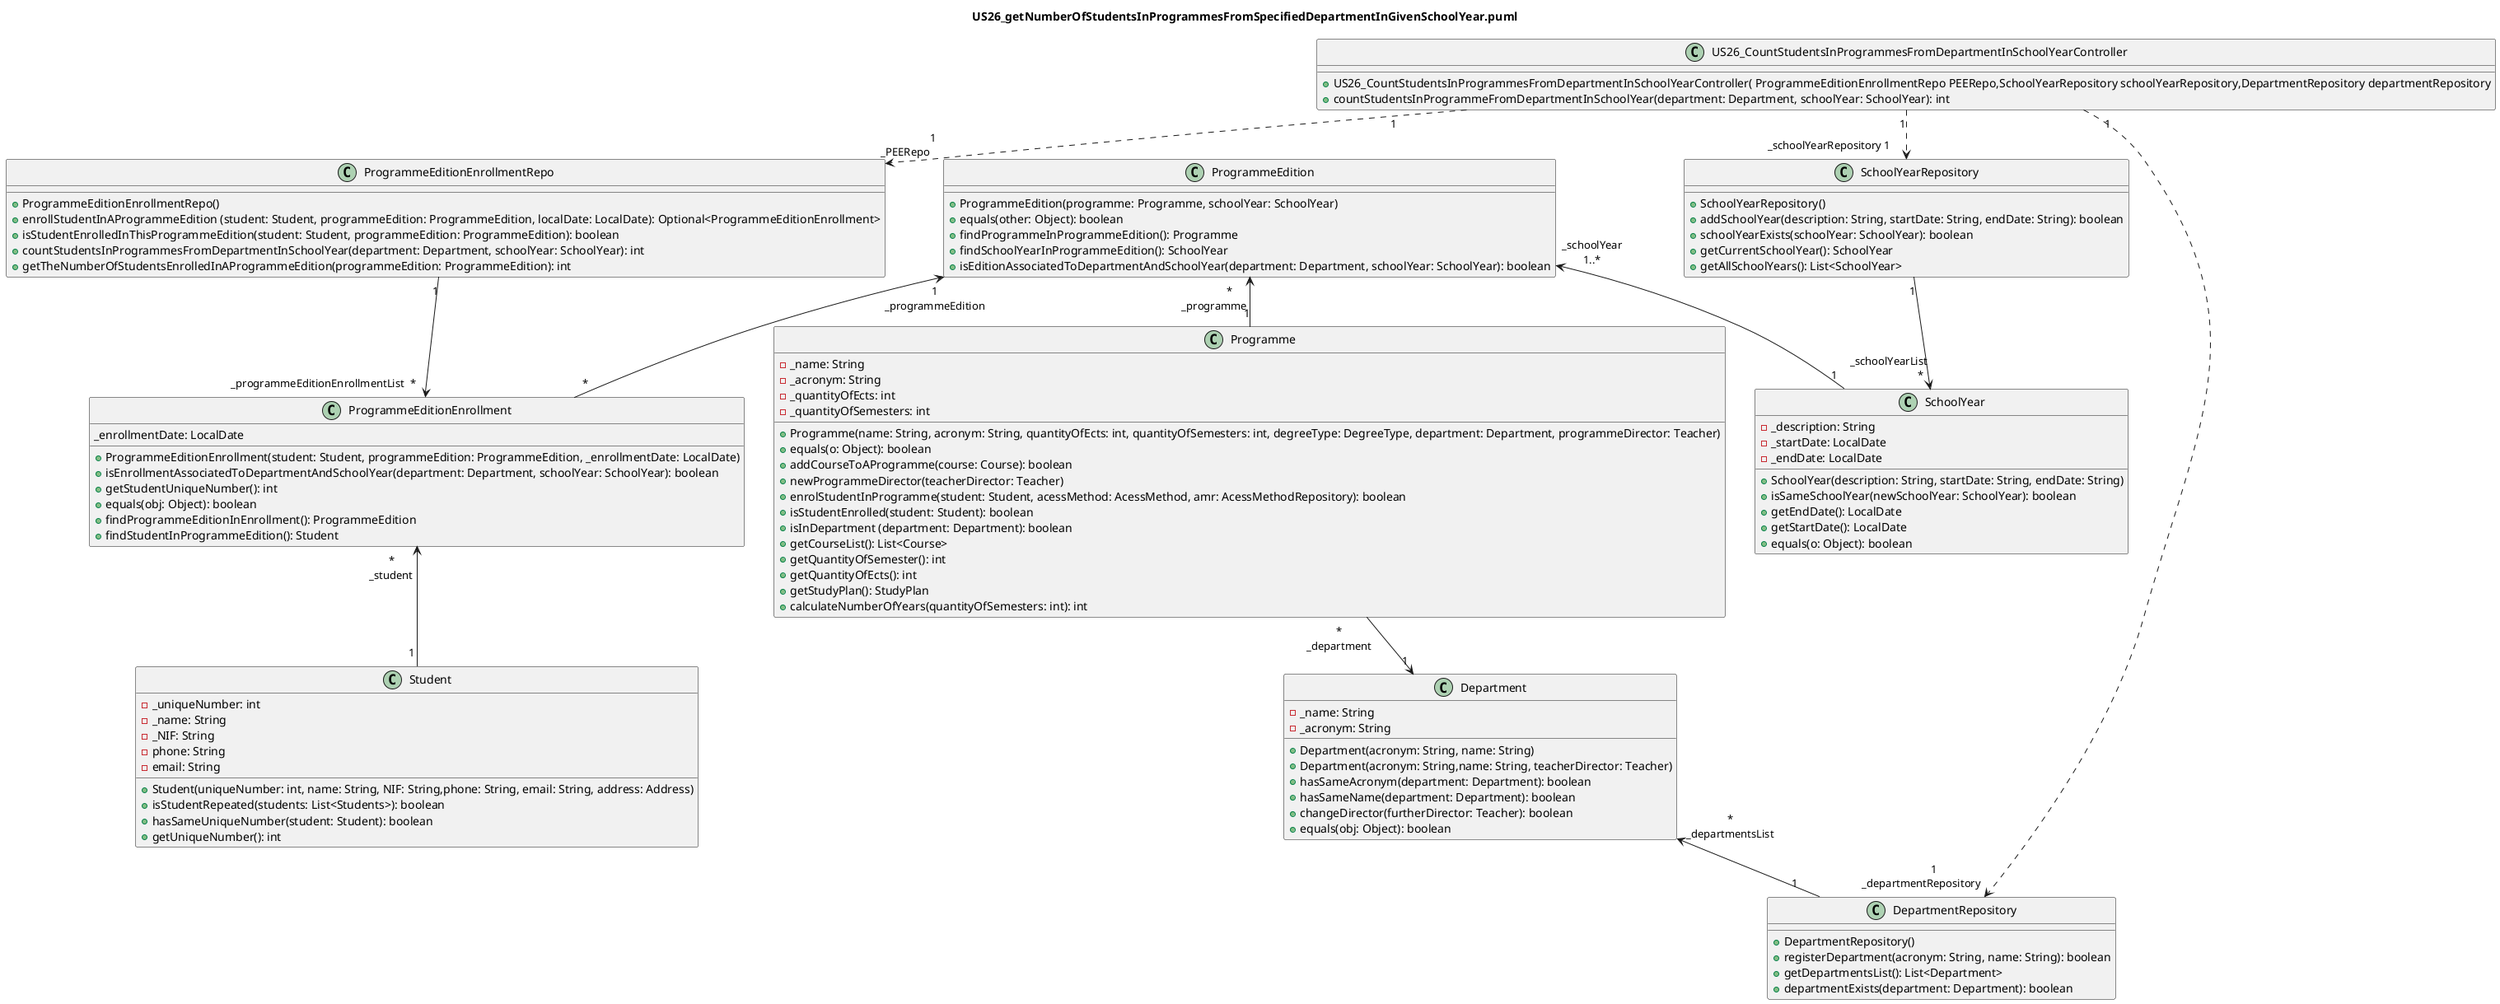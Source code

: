 @startuml

title US26_getNumberOfStudentsInProgrammesFromSpecifiedDepartmentInGivenSchoolYear.puml
/'left to right direction'/

class US26_CountStudentsInProgrammesFromDepartmentInSchoolYearController {
    +US26_CountStudentsInProgrammesFromDepartmentInSchoolYearController( ProgrammeEditionEnrollmentRepo PEERepo,SchoolYearRepository schoolYearRepository,DepartmentRepository departmentRepository
    +countStudentsInProgrammeFromDepartmentInSchoolYear(department: Department, schoolYear: SchoolYear): int
}

class Department {
    -_name: String
    -_acronym: String
    +Department(acronym: String, name: String)
    +Department(acronym: String,name: String, teacherDirector: Teacher)
    +hasSameAcronym(department: Department): boolean
    +hasSameName(department: Department): boolean
    +changeDirector(furtherDirector: Teacher): boolean
    + equals(obj: Object): boolean
}

class DepartmentRepository {
    +DepartmentRepository()
    +registerDepartment(acronym: String, name: String): boolean
    +getDepartmentsList(): List<Department>
    +departmentExists(department: Department): boolean
}

class ProgrammeEditionEnrollmentRepo {
    +ProgrammeEditionEnrollmentRepo()
    +enrollStudentInAProgrammeEdition (student: Student, programmeEdition: ProgrammeEdition, localDate: LocalDate): Optional<ProgrammeEditionEnrollment>
    +isStudentEnrolledInThisProgrammeEdition(student: Student, programmeEdition: ProgrammeEdition): boolean
    +countStudentsInProgrammesFromDepartmentInSchoolYear(department: Department, schoolYear: SchoolYear): int
    +getTheNumberOfStudentsEnrolledInAProgrammeEdition(programmeEdition: ProgrammeEdition): int
}

class ProgrammeEditionEnrollment {
    _enrollmentDate: LocalDate
    +ProgrammeEditionEnrollment(student: Student, programmeEdition: ProgrammeEdition, _enrollmentDate: LocalDate)
    +isEnrollmentAssociatedToDepartmentAndSchoolYear(department: Department, schoolYear: SchoolYear): boolean
    +getStudentUniqueNumber(): int
    +equals(obj: Object): boolean
    +findProgrammeEditionInEnrollment(): ProgrammeEdition
    +findStudentInProgrammeEdition(): Student
}

class SchoolYearRepository {
    +SchoolYearRepository()
    +addSchoolYear(description: String, startDate: String, endDate: String): boolean
    +schoolYearExists(schoolYear: SchoolYear): boolean
    +getCurrentSchoolYear(): SchoolYear
    +getAllSchoolYears(): List<SchoolYear>
}

class SchoolYear {
    -_description: String
    -_startDate: LocalDate
    -_endDate: LocalDate
    +SchoolYear(description: String, startDate: String, endDate: String)
    +isSameSchoolYear(newSchoolYear: SchoolYear): boolean
    +getEndDate(): LocalDate
    +getStartDate(): LocalDate
    +equals(o: Object): boolean
}

class ProgrammeEdition {
    +ProgrammeEdition(programme: Programme, schoolYear: SchoolYear)
    +equals(other: Object): boolean
    +findProgrammeInProgrammeEdition(): Programme
    +findSchoolYearInProgrammeEdition(): SchoolYear
    +isEditionAssociatedToDepartmentAndSchoolYear(department: Department, schoolYear: SchoolYear): boolean
}

class Programme {
    -_name: String
    -_acronym: String
    -_quantityOfEcts: int
    -_quantityOfSemesters: int
    +Programme(name: String, acronym: String, quantityOfEcts: int, quantityOfSemesters: int, degreeType: DegreeType, department: Department, programmeDirector: Teacher)
    +equals(o: Object): boolean
    +addCourseToAProgramme(course: Course): boolean
    +newProgrammeDirector(teacherDirector: Teacher)
    +enrolStudentInProgramme(student: Student, acessMethod: AcessMethod, amr: AcessMethodRepository): boolean
    +isStudentEnrolled(student: Student): boolean
    +isInDepartment (department: Department): boolean
    +getCourseList(): List<Course>
    +getQuantityOfSemester(): int
    +getQuantityOfEcts(): int
    +getStudyPlan(): StudyPlan
    +calculateNumberOfYears(quantityOfSemesters: int): int
}

Class Student {
    -_uniqueNumber: int
    -_name: String
    -_NIF: String
    -phone: String
    -email: String
    +Student(uniqueNumber: int, name: String, NIF: String,phone: String, email: String, address: Address)
    +isStudentRepeated(students: List<Students>): boolean
    +hasSameUniqueNumber(student: Student): boolean
    +getUniqueNumber(): int
}



Department "*\n _departmentsList " <-- " 1  " DepartmentRepository
US26_CountStudentsInProgrammesFromDepartmentInSchoolYearController "1" ..> "        1\n_departmentRepository " DepartmentRepository
US26_CountStudentsInProgrammesFromDepartmentInSchoolYearController "1" ..> "                      _schoolYearRepository 1  " SchoolYearRepository
US26_CountStudentsInProgrammesFromDepartmentInSchoolYearController "1" ..> "                    1\n_PEERepo"  ProgrammeEditionEnrollmentRepo
ProgrammeEditionEnrollmentRepo "1" --> "_programmeEditionEnrollmentList  * " ProgrammeEditionEnrollment
SchoolYearRepository "1" --> "_schoolYearList\n                       *" SchoolYear
ProgrammeEdition "           *\n_programme" <-- "1" Programme
ProgrammeEdition "_schoolYear\n1..*" <-- "1" SchoolYear
Programme"*\n_department"-->"1" Department
ProgrammeEdition"1\n_programmeEdition"<--"*" ProgrammeEditionEnrollment
ProgrammeEditionEnrollment"*\n_student "<--"1 " Student
@enduml
